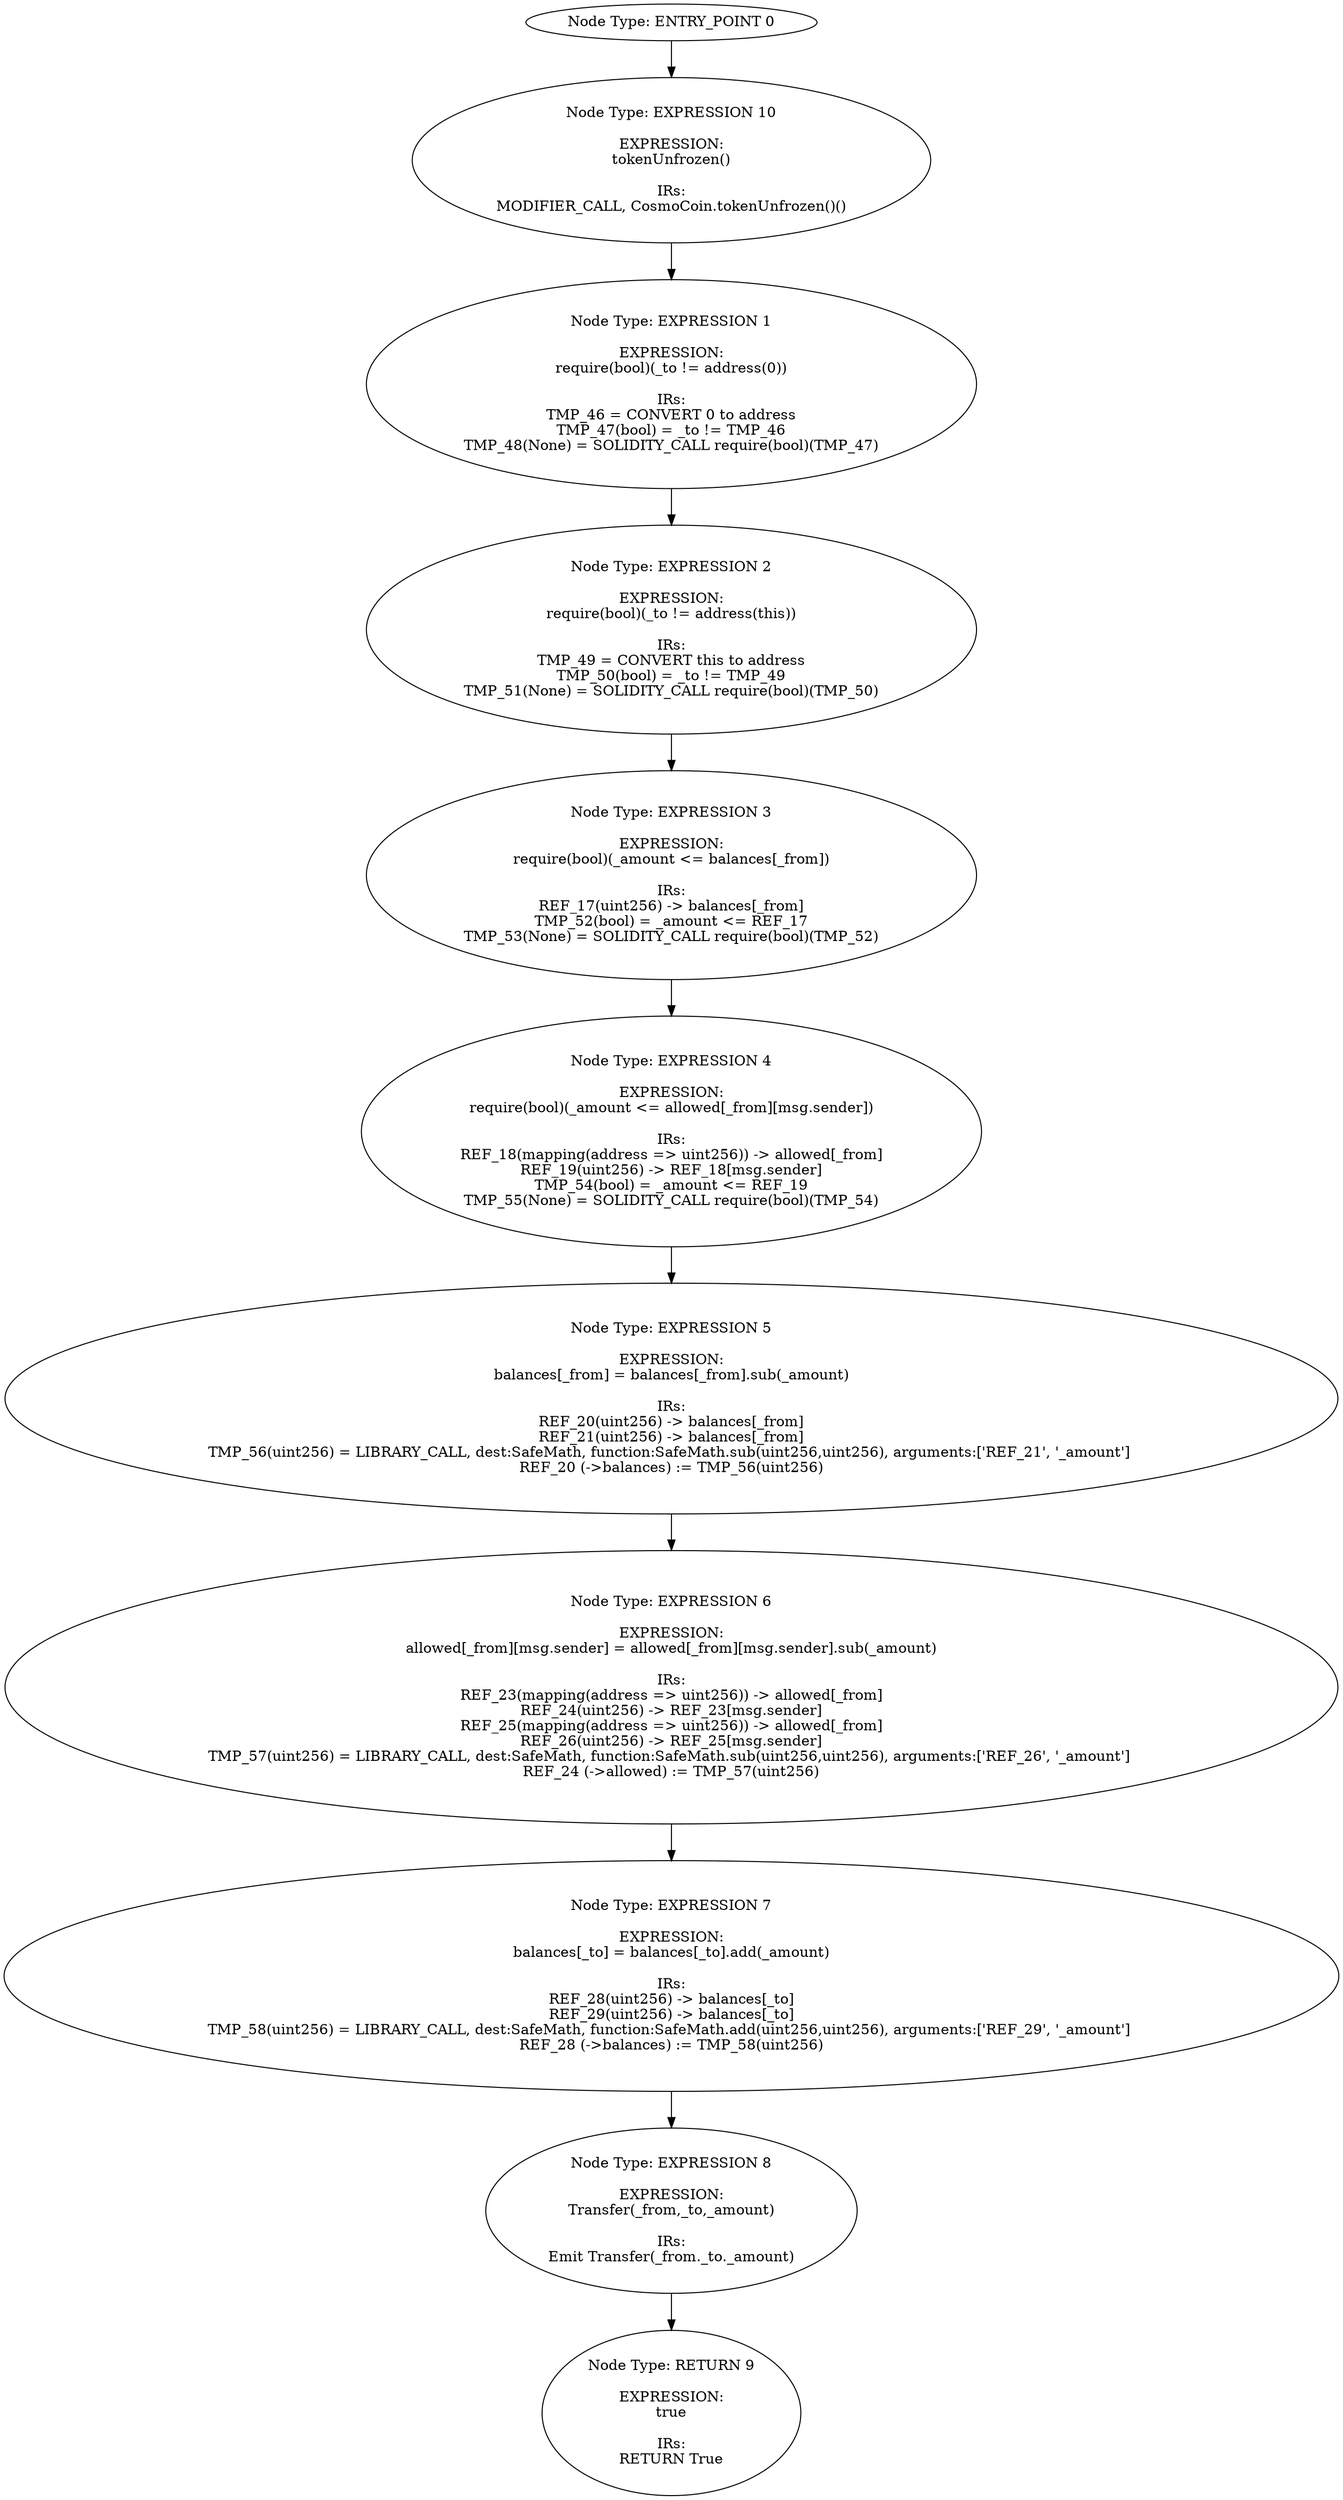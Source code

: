 digraph{
0[label="Node Type: ENTRY_POINT 0
"];
0->10;
1[label="Node Type: EXPRESSION 1

EXPRESSION:
require(bool)(_to != address(0))

IRs:
TMP_46 = CONVERT 0 to address
TMP_47(bool) = _to != TMP_46
TMP_48(None) = SOLIDITY_CALL require(bool)(TMP_47)"];
1->2;
2[label="Node Type: EXPRESSION 2

EXPRESSION:
require(bool)(_to != address(this))

IRs:
TMP_49 = CONVERT this to address
TMP_50(bool) = _to != TMP_49
TMP_51(None) = SOLIDITY_CALL require(bool)(TMP_50)"];
2->3;
3[label="Node Type: EXPRESSION 3

EXPRESSION:
require(bool)(_amount <= balances[_from])

IRs:
REF_17(uint256) -> balances[_from]
TMP_52(bool) = _amount <= REF_17
TMP_53(None) = SOLIDITY_CALL require(bool)(TMP_52)"];
3->4;
4[label="Node Type: EXPRESSION 4

EXPRESSION:
require(bool)(_amount <= allowed[_from][msg.sender])

IRs:
REF_18(mapping(address => uint256)) -> allowed[_from]
REF_19(uint256) -> REF_18[msg.sender]
TMP_54(bool) = _amount <= REF_19
TMP_55(None) = SOLIDITY_CALL require(bool)(TMP_54)"];
4->5;
5[label="Node Type: EXPRESSION 5

EXPRESSION:
balances[_from] = balances[_from].sub(_amount)

IRs:
REF_20(uint256) -> balances[_from]
REF_21(uint256) -> balances[_from]
TMP_56(uint256) = LIBRARY_CALL, dest:SafeMath, function:SafeMath.sub(uint256,uint256), arguments:['REF_21', '_amount'] 
REF_20 (->balances) := TMP_56(uint256)"];
5->6;
6[label="Node Type: EXPRESSION 6

EXPRESSION:
allowed[_from][msg.sender] = allowed[_from][msg.sender].sub(_amount)

IRs:
REF_23(mapping(address => uint256)) -> allowed[_from]
REF_24(uint256) -> REF_23[msg.sender]
REF_25(mapping(address => uint256)) -> allowed[_from]
REF_26(uint256) -> REF_25[msg.sender]
TMP_57(uint256) = LIBRARY_CALL, dest:SafeMath, function:SafeMath.sub(uint256,uint256), arguments:['REF_26', '_amount'] 
REF_24 (->allowed) := TMP_57(uint256)"];
6->7;
7[label="Node Type: EXPRESSION 7

EXPRESSION:
balances[_to] = balances[_to].add(_amount)

IRs:
REF_28(uint256) -> balances[_to]
REF_29(uint256) -> balances[_to]
TMP_58(uint256) = LIBRARY_CALL, dest:SafeMath, function:SafeMath.add(uint256,uint256), arguments:['REF_29', '_amount'] 
REF_28 (->balances) := TMP_58(uint256)"];
7->8;
8[label="Node Type: EXPRESSION 8

EXPRESSION:
Transfer(_from,_to,_amount)

IRs:
Emit Transfer(_from._to._amount)"];
8->9;
9[label="Node Type: RETURN 9

EXPRESSION:
true

IRs:
RETURN True"];
10[label="Node Type: EXPRESSION 10

EXPRESSION:
tokenUnfrozen()

IRs:
MODIFIER_CALL, CosmoCoin.tokenUnfrozen()()"];
10->1;
}
